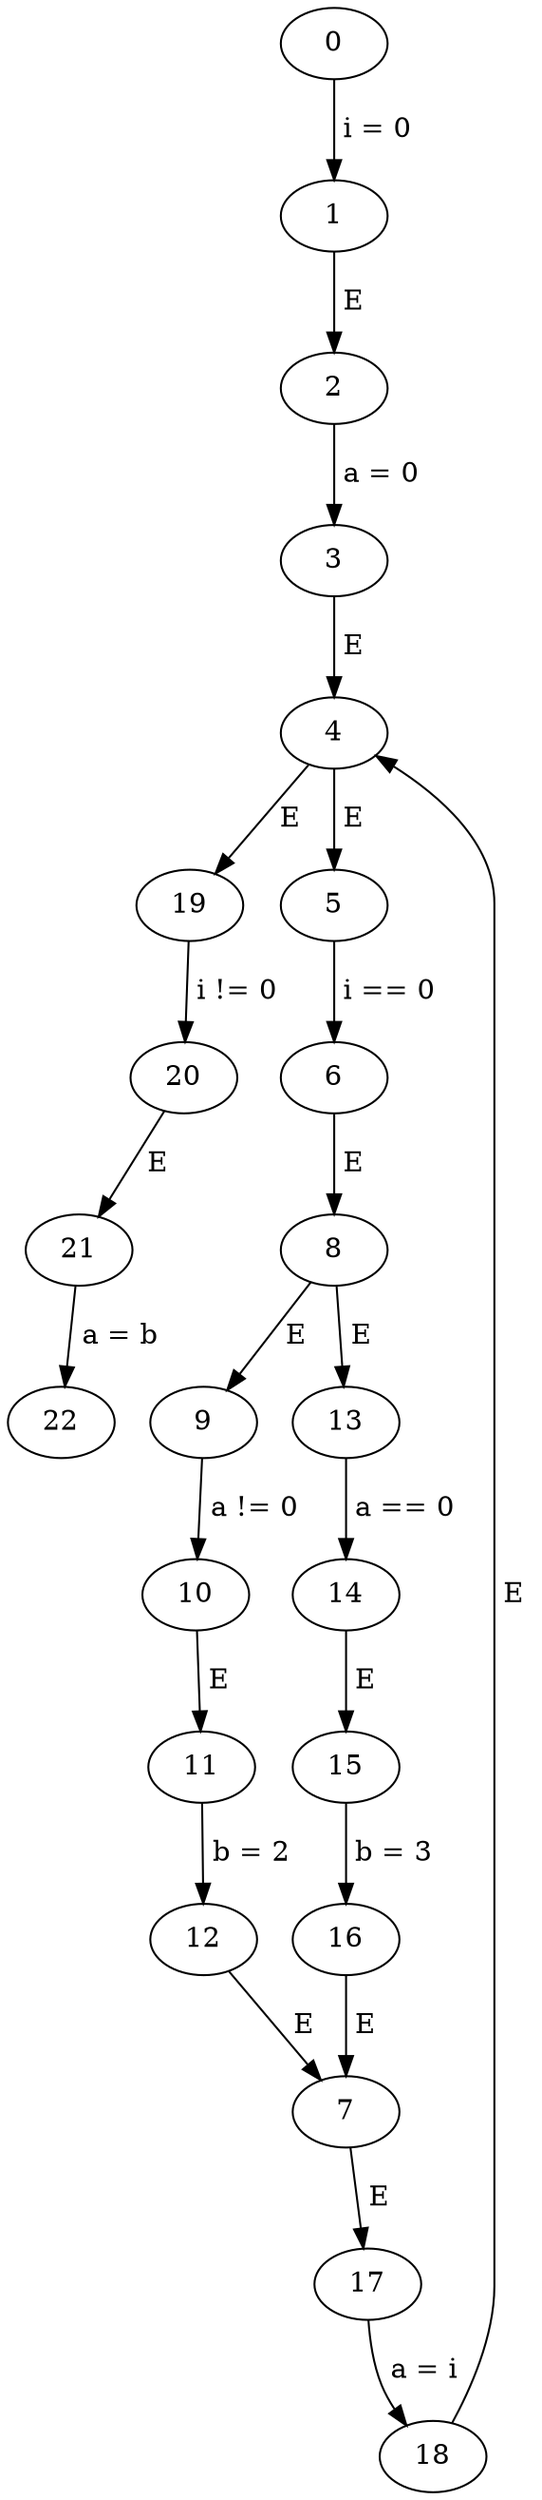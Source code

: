 // while
digraph {
	19 -> 20 [label=" i != 0 "]
	12 -> 7 [label=" E "]
	20 -> 21 [label=" E "]
	21 -> 22 [label=" a = b "]
	9 -> 10 [label=" a != 0 "]
	0 -> 1 [label=" i = 0 "]
	8 -> 9 [label=" E "]
	4 -> 5 [label=" E "]
	7 -> 17 [label=" E "]
	15 -> 16 [label=" b = 3 "]
	11 -> 12 [label=" b = 2 "]
	5 -> 6 [label=" i == 0 "]
	17 -> 18 [label=" a = i "]
	3 -> 4 [label=" E "]
	10 -> 11 [label=" E "]
	8 -> 13 [label=" E "]
	6 -> 8 [label=" E "]
	13 -> 14 [label=" a == 0 "]
	18 -> 4 [label=" E "]
	2 -> 3 [label=" a = 0 "]
	4 -> 19 [label=" E "]
	1 -> 2 [label=" E "]
	14 -> 15 [label=" E "]
	16 -> 7 [label=" E "]
}
